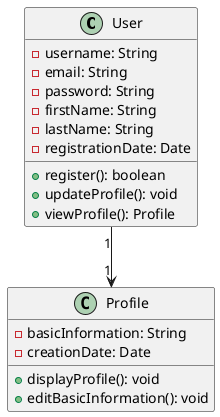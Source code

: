 @startuml
class User {
    - username: String
    - email: String
    - password: String
    - firstName: String
    - lastName: String
    - registrationDate: Date
    + register(): boolean
    + updateProfile(): void
    + viewProfile(): Profile
}

class Profile {
    - basicInformation: String
    - creationDate: Date
    + displayProfile(): void
    + editBasicInformation(): void
}

User "1" --> "1" Profile
@enduml
